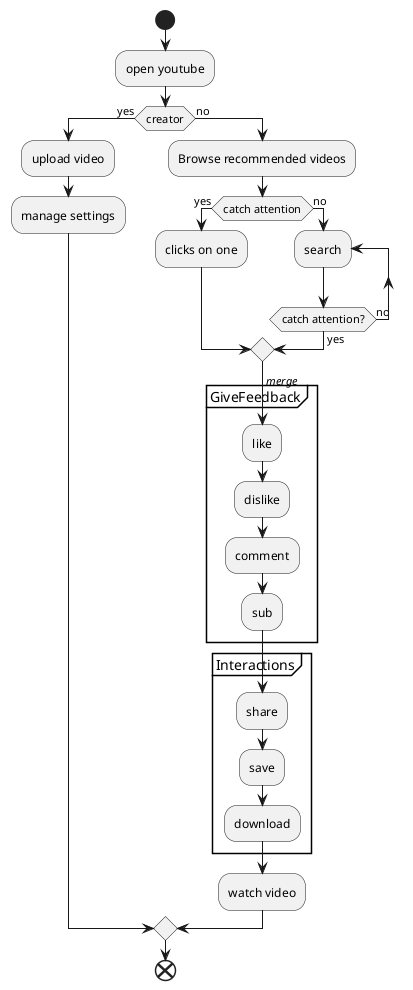 @startuml
'https://plantuml.com/sequence-diagram

start

:open youtube;

if(creator) then (yes)
    :upload video;
    :manage settings;

else (no)
    :Browse recommended videos;

    if(catch attention) then (yes)
        :clicks on one;
    else (no)
        repeat :search;
        repeat while(catch attention?) is (no) not (yes)
    endif

    ->//merge//;

    partition GiveFeedback{
        :like;
        :dislike;
        :comment;
        :sub;
    }

    partition Interactions{
        :share;
        :save;
        :download;
    }

    :watch video;

endif
end

@enduml